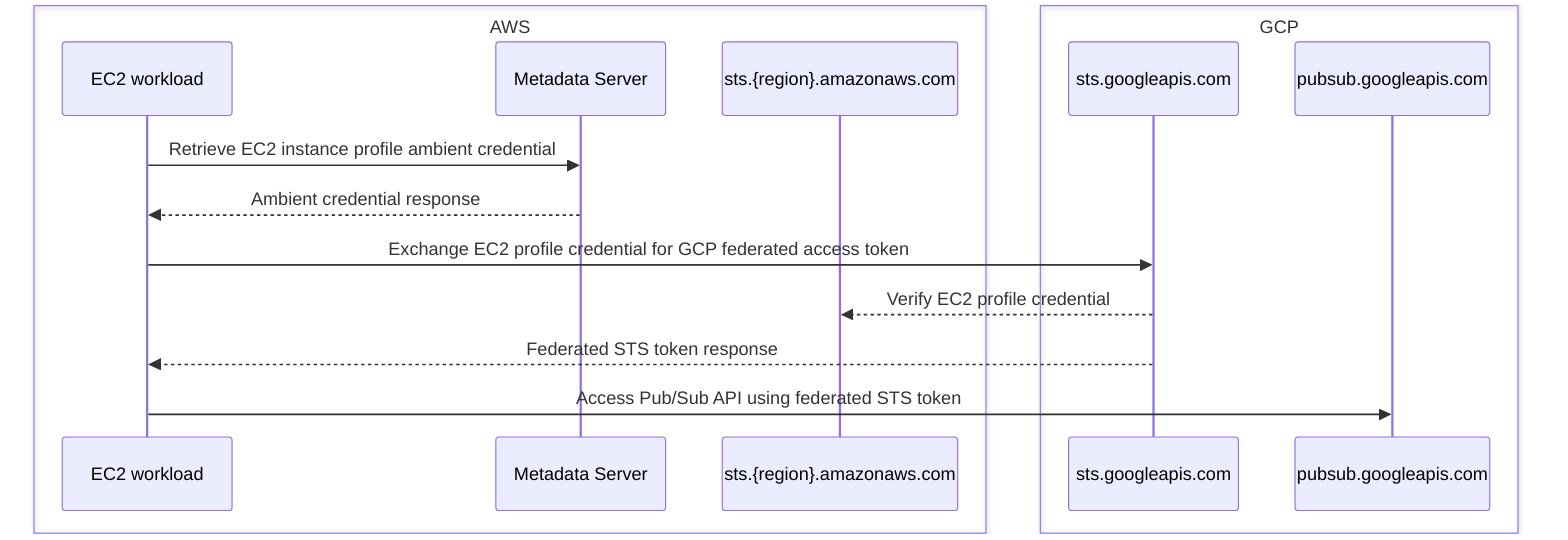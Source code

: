 sequenceDiagram
box AWS
    participant EC2 workload
    participant Metadata Server
    participant sts.{region}.amazonaws.com
end
box GCP
    participant sts.googleapis.com
    participant pubsub.googleapis.com
end
    EC2 workload->>Metadata Server:Retrieve EC2 instance profile ambient credential
    Metadata Server-->>EC2 workload:Ambient credential response
    EC2 workload->>sts.googleapis.com:Exchange EC2 profile credential for GCP federated access token
    sts.googleapis.com-->>sts.{region}.amazonaws.com:Verify EC2 profile credential
    sts.googleapis.com-->>EC2 workload:Federated STS token response
    EC2 workload->>pubsub.googleapis.com:Access Pub/Sub API using federated STS token